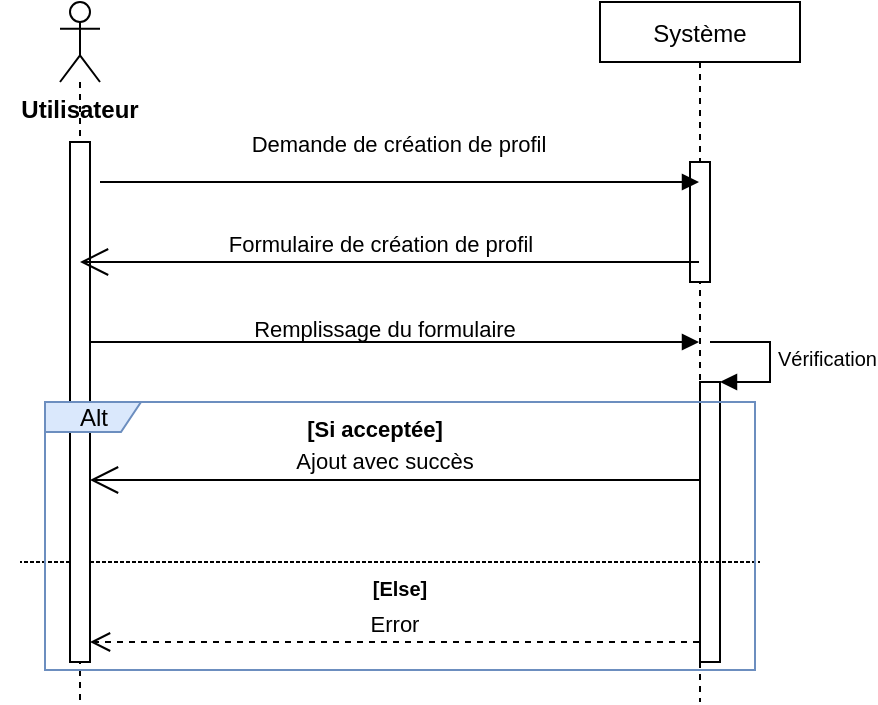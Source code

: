 <mxfile version="20.8.12" type="github">
  <diagram id="kgpKYQtTHZ0yAKxKKP6v" name="Page-1">
    <mxGraphModel dx="1173" dy="603" grid="1" gridSize="10" guides="1" tooltips="1" connect="1" arrows="1" fold="1" page="1" pageScale="1" pageWidth="850" pageHeight="1100" math="0" shadow="0">
      <root>
        <mxCell id="0" />
        <mxCell id="1" parent="0" />
        <mxCell id="3nuBFxr9cyL0pnOWT2aG-5" value="Système" style="shape=umlLifeline;perimeter=lifelinePerimeter;container=1;collapsible=0;recursiveResize=0;rounded=0;shadow=0;strokeWidth=1;size=30;" parent="1" vertex="1">
          <mxGeometry x="430" y="80" width="100" height="350" as="geometry" />
        </mxCell>
        <mxCell id="3nuBFxr9cyL0pnOWT2aG-6" value="" style="points=[];perimeter=orthogonalPerimeter;rounded=0;shadow=0;strokeWidth=1;" parent="3nuBFxr9cyL0pnOWT2aG-5" vertex="1">
          <mxGeometry x="45" y="80" width="10" height="60" as="geometry" />
        </mxCell>
        <mxCell id="TaP7yl51FJC6QyZu4GvL-30" value="" style="html=1;points=[];perimeter=orthogonalPerimeter;fontSize=10;" parent="3nuBFxr9cyL0pnOWT2aG-5" vertex="1">
          <mxGeometry x="50" y="190" width="10" height="140" as="geometry" />
        </mxCell>
        <mxCell id="TaP7yl51FJC6QyZu4GvL-31" value="Vérification" style="edgeStyle=orthogonalEdgeStyle;html=1;align=left;spacingLeft=2;endArrow=block;rounded=0;entryX=1;entryY=0;fontSize=10;" parent="3nuBFxr9cyL0pnOWT2aG-5" target="TaP7yl51FJC6QyZu4GvL-30" edge="1">
          <mxGeometry relative="1" as="geometry">
            <mxPoint x="55" y="170" as="sourcePoint" />
            <Array as="points">
              <mxPoint x="85" y="170" />
            </Array>
          </mxGeometry>
        </mxCell>
        <mxCell id="TaP7yl51FJC6QyZu4GvL-13" value="" style="endArrow=none;html=1;rounded=0;dashed=1;dashPattern=1 2;" parent="3nuBFxr9cyL0pnOWT2aG-5" edge="1">
          <mxGeometry relative="1" as="geometry">
            <mxPoint x="-170" y="280" as="sourcePoint" />
            <mxPoint x="-170" y="280" as="targetPoint" />
            <Array as="points">
              <mxPoint x="-290" y="280" />
              <mxPoint x="80" y="280" />
            </Array>
          </mxGeometry>
        </mxCell>
        <mxCell id="6mwQGDtURPr-O4ymDeJ_-5" value="" style="shape=umlLifeline;participant=umlActor;perimeter=lifelinePerimeter;whiteSpace=wrap;html=1;container=1;collapsible=0;recursiveResize=0;verticalAlign=top;spacingTop=36;outlineConnect=0;" parent="1" vertex="1">
          <mxGeometry x="160" y="80" width="20" height="350" as="geometry" />
        </mxCell>
        <mxCell id="6mwQGDtURPr-O4ymDeJ_-4" value="" style="html=1;points=[];perimeter=orthogonalPerimeter;" parent="6mwQGDtURPr-O4ymDeJ_-5" vertex="1">
          <mxGeometry x="5" y="70" width="10" height="260" as="geometry" />
        </mxCell>
        <UserObject label="Demande de création de profil" tooltip="" id="6mwQGDtURPr-O4ymDeJ_-10">
          <mxCell style="html=1;verticalAlign=bottom;endArrow=block;rounded=0;" parent="6mwQGDtURPr-O4ymDeJ_-5" target="3nuBFxr9cyL0pnOWT2aG-5" edge="1">
            <mxGeometry x="0.002" y="10" width="80" relative="1" as="geometry">
              <mxPoint x="20" y="90" as="sourcePoint" />
              <mxPoint x="90" y="90" as="targetPoint" />
              <mxPoint x="-1" as="offset" />
            </mxGeometry>
          </mxCell>
        </UserObject>
        <mxCell id="6mwQGDtURPr-O4ymDeJ_-16" value="Formulaire de création de profil" style="html=1;verticalAlign=bottom;endArrow=block;rounded=0;" parent="1" source="6mwQGDtURPr-O4ymDeJ_-4" target="3nuBFxr9cyL0pnOWT2aG-5" edge="1">
          <mxGeometry x="-0.048" y="40" width="80" relative="1" as="geometry">
            <mxPoint x="170" y="210" as="sourcePoint" />
            <mxPoint x="250" y="210" as="targetPoint" />
            <Array as="points">
              <mxPoint x="340" y="250" />
              <mxPoint x="380" y="250" />
              <mxPoint x="430" y="250" />
            </Array>
            <mxPoint as="offset" />
          </mxGeometry>
        </mxCell>
        <mxCell id="TaP7yl51FJC6QyZu4GvL-2" value="Error" style="html=1;verticalAlign=bottom;endArrow=open;dashed=1;endSize=8;rounded=0;" parent="1" source="3nuBFxr9cyL0pnOWT2aG-5" target="6mwQGDtURPr-O4ymDeJ_-4" edge="1">
          <mxGeometry relative="1" as="geometry">
            <mxPoint x="460" y="240" as="sourcePoint" />
            <mxPoint x="180" y="350" as="targetPoint" />
            <Array as="points">
              <mxPoint x="420" y="400" />
              <mxPoint x="400" y="400" />
              <mxPoint x="340" y="400" />
              <mxPoint x="290" y="400" />
              <mxPoint x="190" y="400" />
            </Array>
          </mxGeometry>
        </mxCell>
        <mxCell id="TaP7yl51FJC6QyZu4GvL-15" value="[Else]" style="text;align=center;fontStyle=1;verticalAlign=middle;spacingLeft=3;spacingRight=3;strokeColor=none;rotatable=0;points=[[0,0.5],[1,0.5]];portConstraint=eastwest;fontSize=10;" parent="1" vertex="1">
          <mxGeometry x="290" y="360" width="80" height="26" as="geometry" />
        </mxCell>
        <mxCell id="TaP7yl51FJC6QyZu4GvL-7" value="Alt" style="shape=umlFrame;whiteSpace=wrap;html=1;width=48;height=15;fillColor=#DAE8FC;strokeColor=#6c8ebf;" parent="1" vertex="1">
          <mxGeometry x="152.5" y="280" width="355" height="134" as="geometry" />
        </mxCell>
        <mxCell id="TaP7yl51FJC6QyZu4GvL-48" value="Utilisateur" style="text;align=center;fontStyle=1;verticalAlign=middle;spacingLeft=3;spacingRight=3;strokeColor=none;rotatable=0;points=[[0,0.5],[1,0.5]];portConstraint=eastwest;fontSize=12;" parent="1" vertex="1">
          <mxGeometry x="130" y="120" width="80" height="26" as="geometry" />
        </mxCell>
        <mxCell id="dry22gubsyjf_L58m1rf-1" value="" style="endArrow=open;endFill=1;endSize=12;html=1;rounded=0;" edge="1" parent="1" source="3nuBFxr9cyL0pnOWT2aG-5" target="6mwQGDtURPr-O4ymDeJ_-5">
          <mxGeometry width="160" relative="1" as="geometry">
            <mxPoint x="257.5" y="210" as="sourcePoint" />
            <mxPoint x="417.5" y="210" as="targetPoint" />
            <Array as="points">
              <mxPoint x="300" y="210" />
            </Array>
          </mxGeometry>
        </mxCell>
        <mxCell id="dry22gubsyjf_L58m1rf-2" value="" style="endArrow=open;endFill=1;endSize=12;html=1;rounded=0;entryX=1;entryY=0.65;entryDx=0;entryDy=0;entryPerimeter=0;" edge="1" parent="1" source="3nuBFxr9cyL0pnOWT2aG-5" target="6mwQGDtURPr-O4ymDeJ_-4">
          <mxGeometry width="160" relative="1" as="geometry">
            <mxPoint x="250" y="319" as="sourcePoint" />
            <mxPoint x="180" y="320" as="targetPoint" />
            <Array as="points">
              <mxPoint x="210" y="319" />
            </Array>
          </mxGeometry>
        </mxCell>
        <mxCell id="dry22gubsyjf_L58m1rf-4" value="Remplissage du formulaire" style="text;align=center;fontStyle=0;verticalAlign=middle;spacingLeft=3;spacingRight=3;strokeColor=none;rotatable=0;points=[[0,0.5],[1,0.5]];portConstraint=eastwest;fontSize=11;" vertex="1" parent="1">
          <mxGeometry x="282.5" y="230" width="80" height="26" as="geometry" />
        </mxCell>
        <mxCell id="dry22gubsyjf_L58m1rf-5" value="[Si acceptée]" style="text;align=center;fontStyle=1;verticalAlign=middle;spacingLeft=3;spacingRight=3;strokeColor=none;rotatable=0;points=[[0,0.5],[1,0.5]];portConstraint=eastwest;fontSize=11;" vertex="1" parent="1">
          <mxGeometry x="277.5" y="280" width="80" height="26" as="geometry" />
        </mxCell>
        <mxCell id="dry22gubsyjf_L58m1rf-6" value="Ajout avec succès" style="text;align=center;fontStyle=0;verticalAlign=middle;spacingLeft=3;spacingRight=3;strokeColor=none;rotatable=0;points=[[0,0.5],[1,0.5]];portConstraint=eastwest;fontSize=11;" vertex="1" parent="1">
          <mxGeometry x="282.5" y="296" width="80" height="26" as="geometry" />
        </mxCell>
      </root>
    </mxGraphModel>
  </diagram>
</mxfile>

